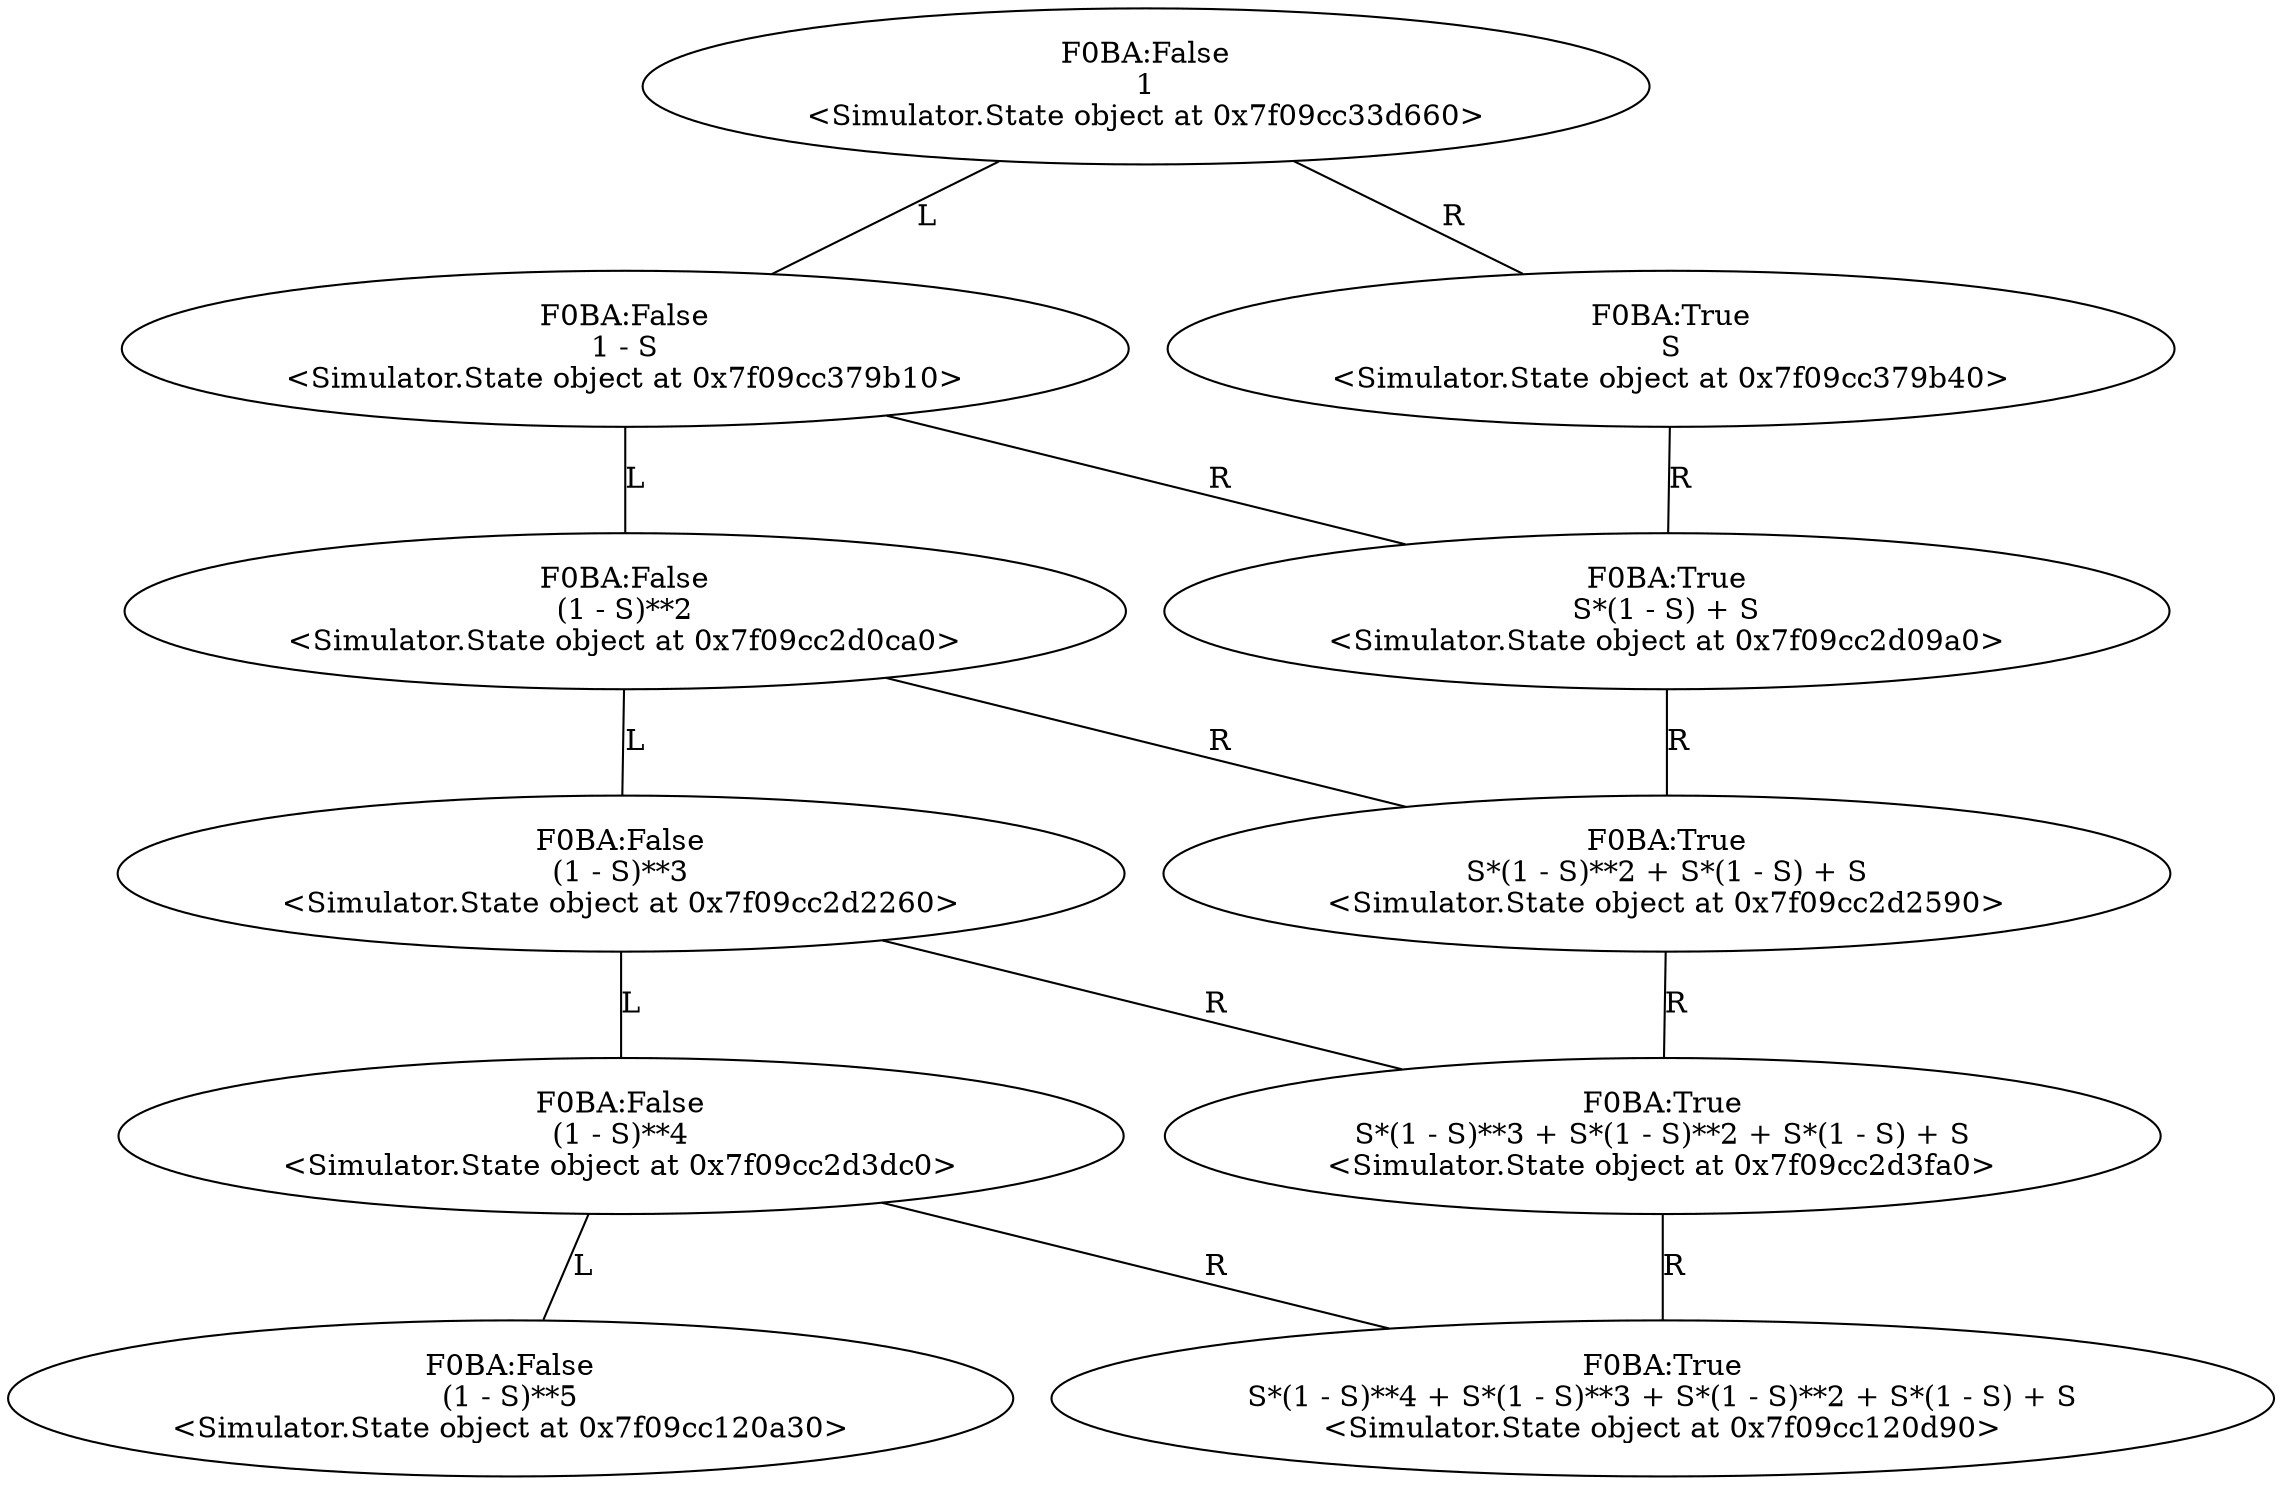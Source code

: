 graph "./Output/graph" {
	<Simulator.State object at 0x7f09cc33d660> [label="F0BA:False
1
<Simulator.State object at 0x7f09cc33d660>"]
	<Simulator.State object at 0x7f09cc33d660> -- <Simulator.State object at 0x7f09cc379b10> [label=L]
	<Simulator.State object at 0x7f09cc33d660> -- <Simulator.State object at 0x7f09cc379b40> [label=R]
	<Simulator.State object at 0x7f09cc379b10> [label="F0BA:False
1 - S
<Simulator.State object at 0x7f09cc379b10>"]
	<Simulator.State object at 0x7f09cc379b10> -- <Simulator.State object at 0x7f09cc2d0ca0> [label=L]
	<Simulator.State object at 0x7f09cc379b10> -- <Simulator.State object at 0x7f09cc2d09a0> [label=R]
	<Simulator.State object at 0x7f09cc379b40> [label="F0BA:True
S
<Simulator.State object at 0x7f09cc379b40>"]
	<Simulator.State object at 0x7f09cc379b40> -- <Simulator.State object at 0x7f09cc2d09a0> [label=R]
	<Simulator.State object at 0x7f09cc2d0ca0> [label="F0BA:False
(1 - S)**2
<Simulator.State object at 0x7f09cc2d0ca0>"]
	<Simulator.State object at 0x7f09cc2d0ca0> -- <Simulator.State object at 0x7f09cc2d2260> [label=L]
	<Simulator.State object at 0x7f09cc2d0ca0> -- <Simulator.State object at 0x7f09cc2d2590> [label=R]
	<Simulator.State object at 0x7f09cc2d09a0> [label="F0BA:True
S*(1 - S) + S
<Simulator.State object at 0x7f09cc2d09a0>"]
	<Simulator.State object at 0x7f09cc2d09a0> -- <Simulator.State object at 0x7f09cc2d2590> [label=R]
	<Simulator.State object at 0x7f09cc2d2260> [label="F0BA:False
(1 - S)**3
<Simulator.State object at 0x7f09cc2d2260>"]
	<Simulator.State object at 0x7f09cc2d2260> -- <Simulator.State object at 0x7f09cc2d3dc0> [label=L]
	<Simulator.State object at 0x7f09cc2d2260> -- <Simulator.State object at 0x7f09cc2d3fa0> [label=R]
	<Simulator.State object at 0x7f09cc2d2590> [label="F0BA:True
S*(1 - S)**2 + S*(1 - S) + S
<Simulator.State object at 0x7f09cc2d2590>"]
	<Simulator.State object at 0x7f09cc2d2590> -- <Simulator.State object at 0x7f09cc2d3fa0> [label=R]
	<Simulator.State object at 0x7f09cc2d3dc0> [label="F0BA:False
(1 - S)**4
<Simulator.State object at 0x7f09cc2d3dc0>"]
	<Simulator.State object at 0x7f09cc2d3dc0> -- <Simulator.State object at 0x7f09cc120a30> [label=L]
	<Simulator.State object at 0x7f09cc2d3dc0> -- <Simulator.State object at 0x7f09cc120d90> [label=R]
	<Simulator.State object at 0x7f09cc2d3fa0> [label="F0BA:True
S*(1 - S)**3 + S*(1 - S)**2 + S*(1 - S) + S
<Simulator.State object at 0x7f09cc2d3fa0>"]
	<Simulator.State object at 0x7f09cc2d3fa0> -- <Simulator.State object at 0x7f09cc120d90> [label=R]
	<Simulator.State object at 0x7f09cc120a30> [label="F0BA:False
(1 - S)**5
<Simulator.State object at 0x7f09cc120a30>"]
	<Simulator.State object at 0x7f09cc120d90> [label="F0BA:True
S*(1 - S)**4 + S*(1 - S)**3 + S*(1 - S)**2 + S*(1 - S) + S
<Simulator.State object at 0x7f09cc120d90>"]
}
